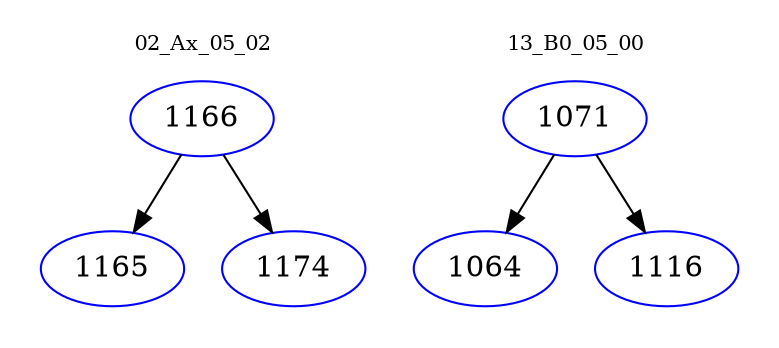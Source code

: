 digraph{
subgraph cluster_0 {
color = white
label = "02_Ax_05_02";
fontsize=10;
T0_1166 [label="1166", color="blue"]
T0_1166 -> T0_1165 [color="black"]
T0_1165 [label="1165", color="blue"]
T0_1166 -> T0_1174 [color="black"]
T0_1174 [label="1174", color="blue"]
}
subgraph cluster_1 {
color = white
label = "13_B0_05_00";
fontsize=10;
T1_1071 [label="1071", color="blue"]
T1_1071 -> T1_1064 [color="black"]
T1_1064 [label="1064", color="blue"]
T1_1071 -> T1_1116 [color="black"]
T1_1116 [label="1116", color="blue"]
}
}
